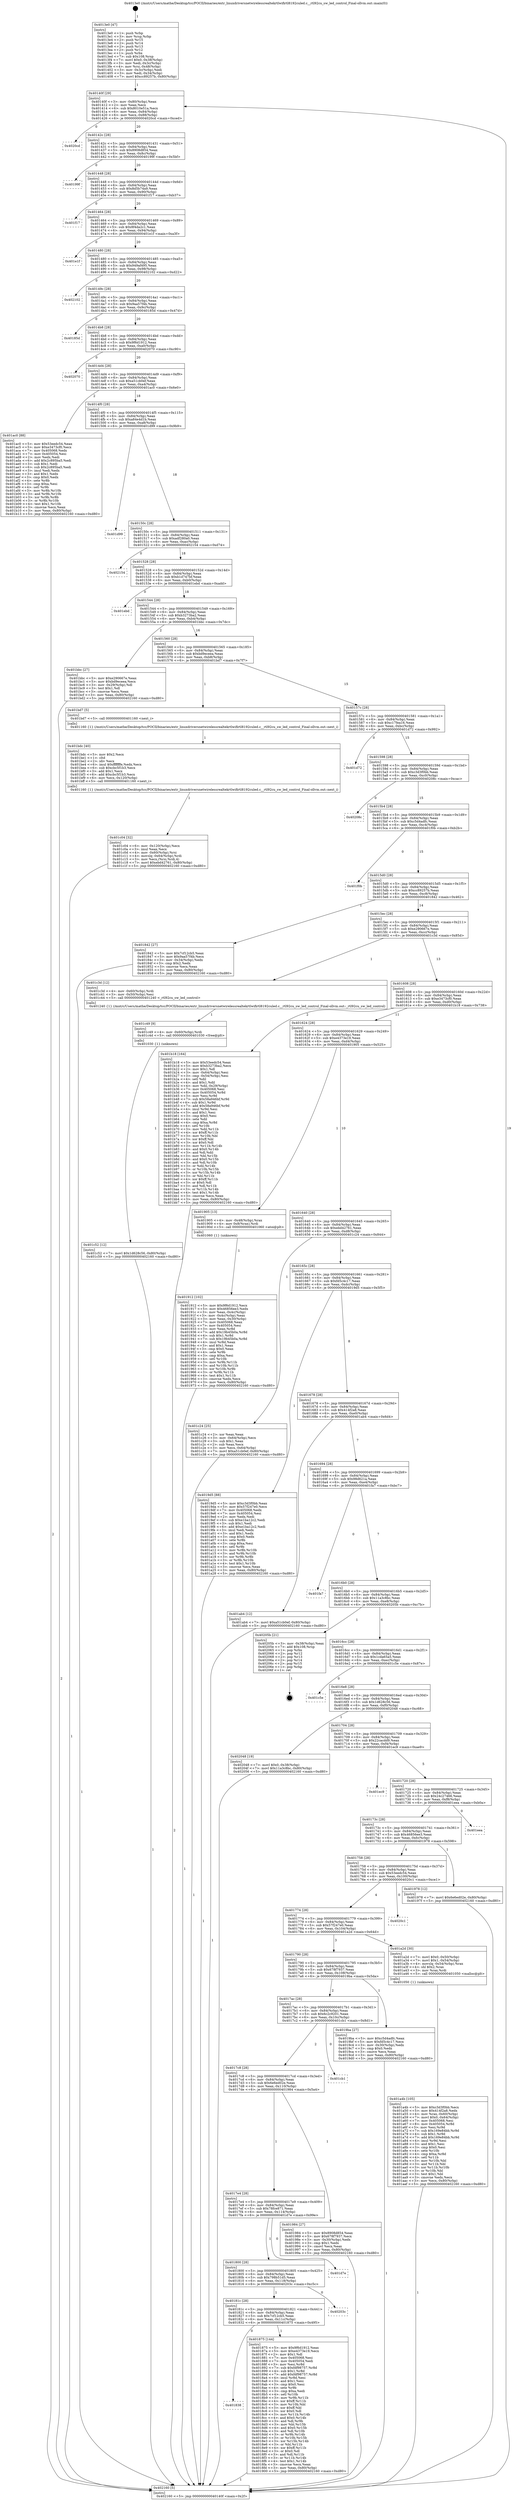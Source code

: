 digraph "0x4013e0" {
  label = "0x4013e0 (/mnt/c/Users/mathe/Desktop/tcc/POCII/binaries/extr_linuxdriversnetwirelessrealtekrtlwifirtl8192culed.c__rtl92cu_sw_led_control_Final-ollvm.out::main(0))"
  labelloc = "t"
  node[shape=record]

  Entry [label="",width=0.3,height=0.3,shape=circle,fillcolor=black,style=filled]
  "0x40140f" [label="{
     0x40140f [29]\l
     | [instrs]\l
     &nbsp;&nbsp;0x40140f \<+3\>: mov -0x80(%rbp),%eax\l
     &nbsp;&nbsp;0x401412 \<+2\>: mov %eax,%ecx\l
     &nbsp;&nbsp;0x401414 \<+6\>: sub $0x8010e51a,%ecx\l
     &nbsp;&nbsp;0x40141a \<+6\>: mov %eax,-0x84(%rbp)\l
     &nbsp;&nbsp;0x401420 \<+6\>: mov %ecx,-0x88(%rbp)\l
     &nbsp;&nbsp;0x401426 \<+6\>: je 00000000004020cd \<main+0xced\>\l
  }"]
  "0x4020cd" [label="{
     0x4020cd\l
  }", style=dashed]
  "0x40142c" [label="{
     0x40142c [28]\l
     | [instrs]\l
     &nbsp;&nbsp;0x40142c \<+5\>: jmp 0000000000401431 \<main+0x51\>\l
     &nbsp;&nbsp;0x401431 \<+6\>: mov -0x84(%rbp),%eax\l
     &nbsp;&nbsp;0x401437 \<+5\>: sub $0x8908d854,%eax\l
     &nbsp;&nbsp;0x40143c \<+6\>: mov %eax,-0x8c(%rbp)\l
     &nbsp;&nbsp;0x401442 \<+6\>: je 000000000040199f \<main+0x5bf\>\l
  }"]
  Exit [label="",width=0.3,height=0.3,shape=circle,fillcolor=black,style=filled,peripheries=2]
  "0x40199f" [label="{
     0x40199f\l
  }", style=dashed]
  "0x401448" [label="{
     0x401448 [28]\l
     | [instrs]\l
     &nbsp;&nbsp;0x401448 \<+5\>: jmp 000000000040144d \<main+0x6d\>\l
     &nbsp;&nbsp;0x40144d \<+6\>: mov -0x84(%rbp),%eax\l
     &nbsp;&nbsp;0x401453 \<+5\>: sub $0x8d5b74a9,%eax\l
     &nbsp;&nbsp;0x401458 \<+6\>: mov %eax,-0x90(%rbp)\l
     &nbsp;&nbsp;0x40145e \<+6\>: je 0000000000401f17 \<main+0xb37\>\l
  }"]
  "0x401c52" [label="{
     0x401c52 [12]\l
     | [instrs]\l
     &nbsp;&nbsp;0x401c52 \<+7\>: movl $0x1d628c56,-0x80(%rbp)\l
     &nbsp;&nbsp;0x401c59 \<+5\>: jmp 0000000000402160 \<main+0xd80\>\l
  }"]
  "0x401f17" [label="{
     0x401f17\l
  }", style=dashed]
  "0x401464" [label="{
     0x401464 [28]\l
     | [instrs]\l
     &nbsp;&nbsp;0x401464 \<+5\>: jmp 0000000000401469 \<main+0x89\>\l
     &nbsp;&nbsp;0x401469 \<+6\>: mov -0x84(%rbp),%eax\l
     &nbsp;&nbsp;0x40146f \<+5\>: sub $0x8f4da2c1,%eax\l
     &nbsp;&nbsp;0x401474 \<+6\>: mov %eax,-0x94(%rbp)\l
     &nbsp;&nbsp;0x40147a \<+6\>: je 0000000000401e1f \<main+0xa3f\>\l
  }"]
  "0x401c49" [label="{
     0x401c49 [9]\l
     | [instrs]\l
     &nbsp;&nbsp;0x401c49 \<+4\>: mov -0x60(%rbp),%rdi\l
     &nbsp;&nbsp;0x401c4d \<+5\>: call 0000000000401030 \<free@plt\>\l
     | [calls]\l
     &nbsp;&nbsp;0x401030 \{1\} (unknown)\l
  }"]
  "0x401e1f" [label="{
     0x401e1f\l
  }", style=dashed]
  "0x401480" [label="{
     0x401480 [28]\l
     | [instrs]\l
     &nbsp;&nbsp;0x401480 \<+5\>: jmp 0000000000401485 \<main+0xa5\>\l
     &nbsp;&nbsp;0x401485 \<+6\>: mov -0x84(%rbp),%eax\l
     &nbsp;&nbsp;0x40148b \<+5\>: sub $0x949af495,%eax\l
     &nbsp;&nbsp;0x401490 \<+6\>: mov %eax,-0x98(%rbp)\l
     &nbsp;&nbsp;0x401496 \<+6\>: je 0000000000402102 \<main+0xd22\>\l
  }"]
  "0x401c04" [label="{
     0x401c04 [32]\l
     | [instrs]\l
     &nbsp;&nbsp;0x401c04 \<+6\>: mov -0x120(%rbp),%ecx\l
     &nbsp;&nbsp;0x401c0a \<+3\>: imul %eax,%ecx\l
     &nbsp;&nbsp;0x401c0d \<+4\>: mov -0x60(%rbp),%rsi\l
     &nbsp;&nbsp;0x401c11 \<+4\>: movslq -0x64(%rbp),%rdi\l
     &nbsp;&nbsp;0x401c15 \<+3\>: mov %ecx,(%rsi,%rdi,4)\l
     &nbsp;&nbsp;0x401c18 \<+7\>: movl $0xebd42761,-0x80(%rbp)\l
     &nbsp;&nbsp;0x401c1f \<+5\>: jmp 0000000000402160 \<main+0xd80\>\l
  }"]
  "0x402102" [label="{
     0x402102\l
  }", style=dashed]
  "0x40149c" [label="{
     0x40149c [28]\l
     | [instrs]\l
     &nbsp;&nbsp;0x40149c \<+5\>: jmp 00000000004014a1 \<main+0xc1\>\l
     &nbsp;&nbsp;0x4014a1 \<+6\>: mov -0x84(%rbp),%eax\l
     &nbsp;&nbsp;0x4014a7 \<+5\>: sub $0x9aa57f4b,%eax\l
     &nbsp;&nbsp;0x4014ac \<+6\>: mov %eax,-0x9c(%rbp)\l
     &nbsp;&nbsp;0x4014b2 \<+6\>: je 000000000040185d \<main+0x47d\>\l
  }"]
  "0x401bdc" [label="{
     0x401bdc [40]\l
     | [instrs]\l
     &nbsp;&nbsp;0x401bdc \<+5\>: mov $0x2,%ecx\l
     &nbsp;&nbsp;0x401be1 \<+1\>: cltd\l
     &nbsp;&nbsp;0x401be2 \<+2\>: idiv %ecx\l
     &nbsp;&nbsp;0x401be4 \<+6\>: imul $0xfffffffe,%edx,%ecx\l
     &nbsp;&nbsp;0x401bea \<+6\>: sub $0xcbc5f1b3,%ecx\l
     &nbsp;&nbsp;0x401bf0 \<+3\>: add $0x1,%ecx\l
     &nbsp;&nbsp;0x401bf3 \<+6\>: add $0xcbc5f1b3,%ecx\l
     &nbsp;&nbsp;0x401bf9 \<+6\>: mov %ecx,-0x120(%rbp)\l
     &nbsp;&nbsp;0x401bff \<+5\>: call 0000000000401160 \<next_i\>\l
     | [calls]\l
     &nbsp;&nbsp;0x401160 \{1\} (/mnt/c/Users/mathe/Desktop/tcc/POCII/binaries/extr_linuxdriversnetwirelessrealtekrtlwifirtl8192culed.c__rtl92cu_sw_led_control_Final-ollvm.out::next_i)\l
  }"]
  "0x40185d" [label="{
     0x40185d\l
  }", style=dashed]
  "0x4014b8" [label="{
     0x4014b8 [28]\l
     | [instrs]\l
     &nbsp;&nbsp;0x4014b8 \<+5\>: jmp 00000000004014bd \<main+0xdd\>\l
     &nbsp;&nbsp;0x4014bd \<+6\>: mov -0x84(%rbp),%eax\l
     &nbsp;&nbsp;0x4014c3 \<+5\>: sub $0x9f6d1912,%eax\l
     &nbsp;&nbsp;0x4014c8 \<+6\>: mov %eax,-0xa0(%rbp)\l
     &nbsp;&nbsp;0x4014ce \<+6\>: je 0000000000402070 \<main+0xc90\>\l
  }"]
  "0x401a4b" [label="{
     0x401a4b [105]\l
     | [instrs]\l
     &nbsp;&nbsp;0x401a4b \<+5\>: mov $0xc3d3f0bb,%ecx\l
     &nbsp;&nbsp;0x401a50 \<+5\>: mov $0x414f2a8,%edx\l
     &nbsp;&nbsp;0x401a55 \<+4\>: mov %rax,-0x60(%rbp)\l
     &nbsp;&nbsp;0x401a59 \<+7\>: movl $0x0,-0x64(%rbp)\l
     &nbsp;&nbsp;0x401a60 \<+7\>: mov 0x405068,%esi\l
     &nbsp;&nbsp;0x401a67 \<+8\>: mov 0x405054,%r8d\l
     &nbsp;&nbsp;0x401a6f \<+3\>: mov %esi,%r9d\l
     &nbsp;&nbsp;0x401a72 \<+7\>: sub $0x169e84bb,%r9d\l
     &nbsp;&nbsp;0x401a79 \<+4\>: sub $0x1,%r9d\l
     &nbsp;&nbsp;0x401a7d \<+7\>: add $0x169e84bb,%r9d\l
     &nbsp;&nbsp;0x401a84 \<+4\>: imul %r9d,%esi\l
     &nbsp;&nbsp;0x401a88 \<+3\>: and $0x1,%esi\l
     &nbsp;&nbsp;0x401a8b \<+3\>: cmp $0x0,%esi\l
     &nbsp;&nbsp;0x401a8e \<+4\>: sete %r10b\l
     &nbsp;&nbsp;0x401a92 \<+4\>: cmp $0xa,%r8d\l
     &nbsp;&nbsp;0x401a96 \<+4\>: setl %r11b\l
     &nbsp;&nbsp;0x401a9a \<+3\>: mov %r10b,%bl\l
     &nbsp;&nbsp;0x401a9d \<+3\>: and %r11b,%bl\l
     &nbsp;&nbsp;0x401aa0 \<+3\>: xor %r11b,%r10b\l
     &nbsp;&nbsp;0x401aa3 \<+3\>: or %r10b,%bl\l
     &nbsp;&nbsp;0x401aa6 \<+3\>: test $0x1,%bl\l
     &nbsp;&nbsp;0x401aa9 \<+3\>: cmovne %edx,%ecx\l
     &nbsp;&nbsp;0x401aac \<+3\>: mov %ecx,-0x80(%rbp)\l
     &nbsp;&nbsp;0x401aaf \<+5\>: jmp 0000000000402160 \<main+0xd80\>\l
  }"]
  "0x402070" [label="{
     0x402070\l
  }", style=dashed]
  "0x4014d4" [label="{
     0x4014d4 [28]\l
     | [instrs]\l
     &nbsp;&nbsp;0x4014d4 \<+5\>: jmp 00000000004014d9 \<main+0xf9\>\l
     &nbsp;&nbsp;0x4014d9 \<+6\>: mov -0x84(%rbp),%eax\l
     &nbsp;&nbsp;0x4014df \<+5\>: sub $0xa51cb0ef,%eax\l
     &nbsp;&nbsp;0x4014e4 \<+6\>: mov %eax,-0xa4(%rbp)\l
     &nbsp;&nbsp;0x4014ea \<+6\>: je 0000000000401ac0 \<main+0x6e0\>\l
  }"]
  "0x401912" [label="{
     0x401912 [102]\l
     | [instrs]\l
     &nbsp;&nbsp;0x401912 \<+5\>: mov $0x9f6d1912,%ecx\l
     &nbsp;&nbsp;0x401917 \<+5\>: mov $0x46856ee3,%edx\l
     &nbsp;&nbsp;0x40191c \<+3\>: mov %eax,-0x4c(%rbp)\l
     &nbsp;&nbsp;0x40191f \<+3\>: mov -0x4c(%rbp),%eax\l
     &nbsp;&nbsp;0x401922 \<+3\>: mov %eax,-0x30(%rbp)\l
     &nbsp;&nbsp;0x401925 \<+7\>: mov 0x405068,%eax\l
     &nbsp;&nbsp;0x40192c \<+7\>: mov 0x405054,%esi\l
     &nbsp;&nbsp;0x401933 \<+3\>: mov %eax,%r8d\l
     &nbsp;&nbsp;0x401936 \<+7\>: add $0x19b45b0a,%r8d\l
     &nbsp;&nbsp;0x40193d \<+4\>: sub $0x1,%r8d\l
     &nbsp;&nbsp;0x401941 \<+7\>: sub $0x19b45b0a,%r8d\l
     &nbsp;&nbsp;0x401948 \<+4\>: imul %r8d,%eax\l
     &nbsp;&nbsp;0x40194c \<+3\>: and $0x1,%eax\l
     &nbsp;&nbsp;0x40194f \<+3\>: cmp $0x0,%eax\l
     &nbsp;&nbsp;0x401952 \<+4\>: sete %r9b\l
     &nbsp;&nbsp;0x401956 \<+3\>: cmp $0xa,%esi\l
     &nbsp;&nbsp;0x401959 \<+4\>: setl %r10b\l
     &nbsp;&nbsp;0x40195d \<+3\>: mov %r9b,%r11b\l
     &nbsp;&nbsp;0x401960 \<+3\>: and %r10b,%r11b\l
     &nbsp;&nbsp;0x401963 \<+3\>: xor %r10b,%r9b\l
     &nbsp;&nbsp;0x401966 \<+3\>: or %r9b,%r11b\l
     &nbsp;&nbsp;0x401969 \<+4\>: test $0x1,%r11b\l
     &nbsp;&nbsp;0x40196d \<+3\>: cmovne %edx,%ecx\l
     &nbsp;&nbsp;0x401970 \<+3\>: mov %ecx,-0x80(%rbp)\l
     &nbsp;&nbsp;0x401973 \<+5\>: jmp 0000000000402160 \<main+0xd80\>\l
  }"]
  "0x401ac0" [label="{
     0x401ac0 [88]\l
     | [instrs]\l
     &nbsp;&nbsp;0x401ac0 \<+5\>: mov $0x53eedc54,%eax\l
     &nbsp;&nbsp;0x401ac5 \<+5\>: mov $0xe3473cf0,%ecx\l
     &nbsp;&nbsp;0x401aca \<+7\>: mov 0x405068,%edx\l
     &nbsp;&nbsp;0x401ad1 \<+7\>: mov 0x405054,%esi\l
     &nbsp;&nbsp;0x401ad8 \<+2\>: mov %edx,%edi\l
     &nbsp;&nbsp;0x401ada \<+6\>: add $0x2c895ba5,%edi\l
     &nbsp;&nbsp;0x401ae0 \<+3\>: sub $0x1,%edi\l
     &nbsp;&nbsp;0x401ae3 \<+6\>: sub $0x2c895ba5,%edi\l
     &nbsp;&nbsp;0x401ae9 \<+3\>: imul %edi,%edx\l
     &nbsp;&nbsp;0x401aec \<+3\>: and $0x1,%edx\l
     &nbsp;&nbsp;0x401aef \<+3\>: cmp $0x0,%edx\l
     &nbsp;&nbsp;0x401af2 \<+4\>: sete %r8b\l
     &nbsp;&nbsp;0x401af6 \<+3\>: cmp $0xa,%esi\l
     &nbsp;&nbsp;0x401af9 \<+4\>: setl %r9b\l
     &nbsp;&nbsp;0x401afd \<+3\>: mov %r8b,%r10b\l
     &nbsp;&nbsp;0x401b00 \<+3\>: and %r9b,%r10b\l
     &nbsp;&nbsp;0x401b03 \<+3\>: xor %r9b,%r8b\l
     &nbsp;&nbsp;0x401b06 \<+3\>: or %r8b,%r10b\l
     &nbsp;&nbsp;0x401b09 \<+4\>: test $0x1,%r10b\l
     &nbsp;&nbsp;0x401b0d \<+3\>: cmovne %ecx,%eax\l
     &nbsp;&nbsp;0x401b10 \<+3\>: mov %eax,-0x80(%rbp)\l
     &nbsp;&nbsp;0x401b13 \<+5\>: jmp 0000000000402160 \<main+0xd80\>\l
  }"]
  "0x4014f0" [label="{
     0x4014f0 [28]\l
     | [instrs]\l
     &nbsp;&nbsp;0x4014f0 \<+5\>: jmp 00000000004014f5 \<main+0x115\>\l
     &nbsp;&nbsp;0x4014f5 \<+6\>: mov -0x84(%rbp),%eax\l
     &nbsp;&nbsp;0x4014fb \<+5\>: sub $0xa84e4d1b,%eax\l
     &nbsp;&nbsp;0x401500 \<+6\>: mov %eax,-0xa8(%rbp)\l
     &nbsp;&nbsp;0x401506 \<+6\>: je 0000000000401d99 \<main+0x9b9\>\l
  }"]
  "0x401838" [label="{
     0x401838\l
  }", style=dashed]
  "0x401d99" [label="{
     0x401d99\l
  }", style=dashed]
  "0x40150c" [label="{
     0x40150c [28]\l
     | [instrs]\l
     &nbsp;&nbsp;0x40150c \<+5\>: jmp 0000000000401511 \<main+0x131\>\l
     &nbsp;&nbsp;0x401511 \<+6\>: mov -0x84(%rbp),%eax\l
     &nbsp;&nbsp;0x401517 \<+5\>: sub $0xadf280a0,%eax\l
     &nbsp;&nbsp;0x40151c \<+6\>: mov %eax,-0xac(%rbp)\l
     &nbsp;&nbsp;0x401522 \<+6\>: je 0000000000402154 \<main+0xd74\>\l
  }"]
  "0x401875" [label="{
     0x401875 [144]\l
     | [instrs]\l
     &nbsp;&nbsp;0x401875 \<+5\>: mov $0x9f6d1912,%eax\l
     &nbsp;&nbsp;0x40187a \<+5\>: mov $0xe4373e19,%ecx\l
     &nbsp;&nbsp;0x40187f \<+2\>: mov $0x1,%dl\l
     &nbsp;&nbsp;0x401881 \<+7\>: mov 0x405068,%esi\l
     &nbsp;&nbsp;0x401888 \<+7\>: mov 0x405054,%edi\l
     &nbsp;&nbsp;0x40188f \<+3\>: mov %esi,%r8d\l
     &nbsp;&nbsp;0x401892 \<+7\>: sub $0xfdf98757,%r8d\l
     &nbsp;&nbsp;0x401899 \<+4\>: sub $0x1,%r8d\l
     &nbsp;&nbsp;0x40189d \<+7\>: add $0xfdf98757,%r8d\l
     &nbsp;&nbsp;0x4018a4 \<+4\>: imul %r8d,%esi\l
     &nbsp;&nbsp;0x4018a8 \<+3\>: and $0x1,%esi\l
     &nbsp;&nbsp;0x4018ab \<+3\>: cmp $0x0,%esi\l
     &nbsp;&nbsp;0x4018ae \<+4\>: sete %r9b\l
     &nbsp;&nbsp;0x4018b2 \<+3\>: cmp $0xa,%edi\l
     &nbsp;&nbsp;0x4018b5 \<+4\>: setl %r10b\l
     &nbsp;&nbsp;0x4018b9 \<+3\>: mov %r9b,%r11b\l
     &nbsp;&nbsp;0x4018bc \<+4\>: xor $0xff,%r11b\l
     &nbsp;&nbsp;0x4018c0 \<+3\>: mov %r10b,%bl\l
     &nbsp;&nbsp;0x4018c3 \<+3\>: xor $0xff,%bl\l
     &nbsp;&nbsp;0x4018c6 \<+3\>: xor $0x0,%dl\l
     &nbsp;&nbsp;0x4018c9 \<+3\>: mov %r11b,%r14b\l
     &nbsp;&nbsp;0x4018cc \<+4\>: and $0x0,%r14b\l
     &nbsp;&nbsp;0x4018d0 \<+3\>: and %dl,%r9b\l
     &nbsp;&nbsp;0x4018d3 \<+3\>: mov %bl,%r15b\l
     &nbsp;&nbsp;0x4018d6 \<+4\>: and $0x0,%r15b\l
     &nbsp;&nbsp;0x4018da \<+3\>: and %dl,%r10b\l
     &nbsp;&nbsp;0x4018dd \<+3\>: or %r9b,%r14b\l
     &nbsp;&nbsp;0x4018e0 \<+3\>: or %r10b,%r15b\l
     &nbsp;&nbsp;0x4018e3 \<+3\>: xor %r15b,%r14b\l
     &nbsp;&nbsp;0x4018e6 \<+3\>: or %bl,%r11b\l
     &nbsp;&nbsp;0x4018e9 \<+4\>: xor $0xff,%r11b\l
     &nbsp;&nbsp;0x4018ed \<+3\>: or $0x0,%dl\l
     &nbsp;&nbsp;0x4018f0 \<+3\>: and %dl,%r11b\l
     &nbsp;&nbsp;0x4018f3 \<+3\>: or %r11b,%r14b\l
     &nbsp;&nbsp;0x4018f6 \<+4\>: test $0x1,%r14b\l
     &nbsp;&nbsp;0x4018fa \<+3\>: cmovne %ecx,%eax\l
     &nbsp;&nbsp;0x4018fd \<+3\>: mov %eax,-0x80(%rbp)\l
     &nbsp;&nbsp;0x401900 \<+5\>: jmp 0000000000402160 \<main+0xd80\>\l
  }"]
  "0x402154" [label="{
     0x402154\l
  }", style=dashed]
  "0x401528" [label="{
     0x401528 [28]\l
     | [instrs]\l
     &nbsp;&nbsp;0x401528 \<+5\>: jmp 000000000040152d \<main+0x14d\>\l
     &nbsp;&nbsp;0x40152d \<+6\>: mov -0x84(%rbp),%eax\l
     &nbsp;&nbsp;0x401533 \<+5\>: sub $0xb1d747bf,%eax\l
     &nbsp;&nbsp;0x401538 \<+6\>: mov %eax,-0xb0(%rbp)\l
     &nbsp;&nbsp;0x40153e \<+6\>: je 0000000000401ebd \<main+0xadd\>\l
  }"]
  "0x40181c" [label="{
     0x40181c [28]\l
     | [instrs]\l
     &nbsp;&nbsp;0x40181c \<+5\>: jmp 0000000000401821 \<main+0x441\>\l
     &nbsp;&nbsp;0x401821 \<+6\>: mov -0x84(%rbp),%eax\l
     &nbsp;&nbsp;0x401827 \<+5\>: sub $0x7cf12cb5,%eax\l
     &nbsp;&nbsp;0x40182c \<+6\>: mov %eax,-0x11c(%rbp)\l
     &nbsp;&nbsp;0x401832 \<+6\>: je 0000000000401875 \<main+0x495\>\l
  }"]
  "0x401ebd" [label="{
     0x401ebd\l
  }", style=dashed]
  "0x401544" [label="{
     0x401544 [28]\l
     | [instrs]\l
     &nbsp;&nbsp;0x401544 \<+5\>: jmp 0000000000401549 \<main+0x169\>\l
     &nbsp;&nbsp;0x401549 \<+6\>: mov -0x84(%rbp),%eax\l
     &nbsp;&nbsp;0x40154f \<+5\>: sub $0xb3273ba2,%eax\l
     &nbsp;&nbsp;0x401554 \<+6\>: mov %eax,-0xb4(%rbp)\l
     &nbsp;&nbsp;0x40155a \<+6\>: je 0000000000401bbc \<main+0x7dc\>\l
  }"]
  "0x40203c" [label="{
     0x40203c\l
  }", style=dashed]
  "0x401bbc" [label="{
     0x401bbc [27]\l
     | [instrs]\l
     &nbsp;&nbsp;0x401bbc \<+5\>: mov $0xe290667e,%eax\l
     &nbsp;&nbsp;0x401bc1 \<+5\>: mov $0xbd9eceea,%ecx\l
     &nbsp;&nbsp;0x401bc6 \<+3\>: mov -0x29(%rbp),%dl\l
     &nbsp;&nbsp;0x401bc9 \<+3\>: test $0x1,%dl\l
     &nbsp;&nbsp;0x401bcc \<+3\>: cmovne %ecx,%eax\l
     &nbsp;&nbsp;0x401bcf \<+3\>: mov %eax,-0x80(%rbp)\l
     &nbsp;&nbsp;0x401bd2 \<+5\>: jmp 0000000000402160 \<main+0xd80\>\l
  }"]
  "0x401560" [label="{
     0x401560 [28]\l
     | [instrs]\l
     &nbsp;&nbsp;0x401560 \<+5\>: jmp 0000000000401565 \<main+0x185\>\l
     &nbsp;&nbsp;0x401565 \<+6\>: mov -0x84(%rbp),%eax\l
     &nbsp;&nbsp;0x40156b \<+5\>: sub $0xbd9eceea,%eax\l
     &nbsp;&nbsp;0x401570 \<+6\>: mov %eax,-0xb8(%rbp)\l
     &nbsp;&nbsp;0x401576 \<+6\>: je 0000000000401bd7 \<main+0x7f7\>\l
  }"]
  "0x401800" [label="{
     0x401800 [28]\l
     | [instrs]\l
     &nbsp;&nbsp;0x401800 \<+5\>: jmp 0000000000401805 \<main+0x425\>\l
     &nbsp;&nbsp;0x401805 \<+6\>: mov -0x84(%rbp),%eax\l
     &nbsp;&nbsp;0x40180b \<+5\>: sub $0x798b51d5,%eax\l
     &nbsp;&nbsp;0x401810 \<+6\>: mov %eax,-0x118(%rbp)\l
     &nbsp;&nbsp;0x401816 \<+6\>: je 000000000040203c \<main+0xc5c\>\l
  }"]
  "0x401bd7" [label="{
     0x401bd7 [5]\l
     | [instrs]\l
     &nbsp;&nbsp;0x401bd7 \<+5\>: call 0000000000401160 \<next_i\>\l
     | [calls]\l
     &nbsp;&nbsp;0x401160 \{1\} (/mnt/c/Users/mathe/Desktop/tcc/POCII/binaries/extr_linuxdriversnetwirelessrealtekrtlwifirtl8192culed.c__rtl92cu_sw_led_control_Final-ollvm.out::next_i)\l
  }"]
  "0x40157c" [label="{
     0x40157c [28]\l
     | [instrs]\l
     &nbsp;&nbsp;0x40157c \<+5\>: jmp 0000000000401581 \<main+0x1a1\>\l
     &nbsp;&nbsp;0x401581 \<+6\>: mov -0x84(%rbp),%eax\l
     &nbsp;&nbsp;0x401587 \<+5\>: sub $0xc17fea16,%eax\l
     &nbsp;&nbsp;0x40158c \<+6\>: mov %eax,-0xbc(%rbp)\l
     &nbsp;&nbsp;0x401592 \<+6\>: je 0000000000401d72 \<main+0x992\>\l
  }"]
  "0x401d7e" [label="{
     0x401d7e\l
  }", style=dashed]
  "0x401d72" [label="{
     0x401d72\l
  }", style=dashed]
  "0x401598" [label="{
     0x401598 [28]\l
     | [instrs]\l
     &nbsp;&nbsp;0x401598 \<+5\>: jmp 000000000040159d \<main+0x1bd\>\l
     &nbsp;&nbsp;0x40159d \<+6\>: mov -0x84(%rbp),%eax\l
     &nbsp;&nbsp;0x4015a3 \<+5\>: sub $0xc3d3f0bb,%eax\l
     &nbsp;&nbsp;0x4015a8 \<+6\>: mov %eax,-0xc0(%rbp)\l
     &nbsp;&nbsp;0x4015ae \<+6\>: je 000000000040208c \<main+0xcac\>\l
  }"]
  "0x4017e4" [label="{
     0x4017e4 [28]\l
     | [instrs]\l
     &nbsp;&nbsp;0x4017e4 \<+5\>: jmp 00000000004017e9 \<main+0x409\>\l
     &nbsp;&nbsp;0x4017e9 \<+6\>: mov -0x84(%rbp),%eax\l
     &nbsp;&nbsp;0x4017ef \<+5\>: sub $0x78fce871,%eax\l
     &nbsp;&nbsp;0x4017f4 \<+6\>: mov %eax,-0x114(%rbp)\l
     &nbsp;&nbsp;0x4017fa \<+6\>: je 0000000000401d7e \<main+0x99e\>\l
  }"]
  "0x40208c" [label="{
     0x40208c\l
  }", style=dashed]
  "0x4015b4" [label="{
     0x4015b4 [28]\l
     | [instrs]\l
     &nbsp;&nbsp;0x4015b4 \<+5\>: jmp 00000000004015b9 \<main+0x1d9\>\l
     &nbsp;&nbsp;0x4015b9 \<+6\>: mov -0x84(%rbp),%eax\l
     &nbsp;&nbsp;0x4015bf \<+5\>: sub $0xc5d4adfc,%eax\l
     &nbsp;&nbsp;0x4015c4 \<+6\>: mov %eax,-0xc4(%rbp)\l
     &nbsp;&nbsp;0x4015ca \<+6\>: je 0000000000401f0b \<main+0xb2b\>\l
  }"]
  "0x401984" [label="{
     0x401984 [27]\l
     | [instrs]\l
     &nbsp;&nbsp;0x401984 \<+5\>: mov $0x8908d854,%eax\l
     &nbsp;&nbsp;0x401989 \<+5\>: mov $0x678f7937,%ecx\l
     &nbsp;&nbsp;0x40198e \<+3\>: mov -0x30(%rbp),%edx\l
     &nbsp;&nbsp;0x401991 \<+3\>: cmp $0x1,%edx\l
     &nbsp;&nbsp;0x401994 \<+3\>: cmovl %ecx,%eax\l
     &nbsp;&nbsp;0x401997 \<+3\>: mov %eax,-0x80(%rbp)\l
     &nbsp;&nbsp;0x40199a \<+5\>: jmp 0000000000402160 \<main+0xd80\>\l
  }"]
  "0x401f0b" [label="{
     0x401f0b\l
  }", style=dashed]
  "0x4015d0" [label="{
     0x4015d0 [28]\l
     | [instrs]\l
     &nbsp;&nbsp;0x4015d0 \<+5\>: jmp 00000000004015d5 \<main+0x1f5\>\l
     &nbsp;&nbsp;0x4015d5 \<+6\>: mov -0x84(%rbp),%eax\l
     &nbsp;&nbsp;0x4015db \<+5\>: sub $0xcc89257b,%eax\l
     &nbsp;&nbsp;0x4015e0 \<+6\>: mov %eax,-0xc8(%rbp)\l
     &nbsp;&nbsp;0x4015e6 \<+6\>: je 0000000000401842 \<main+0x462\>\l
  }"]
  "0x4017c8" [label="{
     0x4017c8 [28]\l
     | [instrs]\l
     &nbsp;&nbsp;0x4017c8 \<+5\>: jmp 00000000004017cd \<main+0x3ed\>\l
     &nbsp;&nbsp;0x4017cd \<+6\>: mov -0x84(%rbp),%eax\l
     &nbsp;&nbsp;0x4017d3 \<+5\>: sub $0x6e6ed02e,%eax\l
     &nbsp;&nbsp;0x4017d8 \<+6\>: mov %eax,-0x110(%rbp)\l
     &nbsp;&nbsp;0x4017de \<+6\>: je 0000000000401984 \<main+0x5a4\>\l
  }"]
  "0x401842" [label="{
     0x401842 [27]\l
     | [instrs]\l
     &nbsp;&nbsp;0x401842 \<+5\>: mov $0x7cf12cb5,%eax\l
     &nbsp;&nbsp;0x401847 \<+5\>: mov $0x9aa57f4b,%ecx\l
     &nbsp;&nbsp;0x40184c \<+3\>: mov -0x34(%rbp),%edx\l
     &nbsp;&nbsp;0x40184f \<+3\>: cmp $0x2,%edx\l
     &nbsp;&nbsp;0x401852 \<+3\>: cmovne %ecx,%eax\l
     &nbsp;&nbsp;0x401855 \<+3\>: mov %eax,-0x80(%rbp)\l
     &nbsp;&nbsp;0x401858 \<+5\>: jmp 0000000000402160 \<main+0xd80\>\l
  }"]
  "0x4015ec" [label="{
     0x4015ec [28]\l
     | [instrs]\l
     &nbsp;&nbsp;0x4015ec \<+5\>: jmp 00000000004015f1 \<main+0x211\>\l
     &nbsp;&nbsp;0x4015f1 \<+6\>: mov -0x84(%rbp),%eax\l
     &nbsp;&nbsp;0x4015f7 \<+5\>: sub $0xe290667e,%eax\l
     &nbsp;&nbsp;0x4015fc \<+6\>: mov %eax,-0xcc(%rbp)\l
     &nbsp;&nbsp;0x401602 \<+6\>: je 0000000000401c3d \<main+0x85d\>\l
  }"]
  "0x402160" [label="{
     0x402160 [5]\l
     | [instrs]\l
     &nbsp;&nbsp;0x402160 \<+5\>: jmp 000000000040140f \<main+0x2f\>\l
  }"]
  "0x4013e0" [label="{
     0x4013e0 [47]\l
     | [instrs]\l
     &nbsp;&nbsp;0x4013e0 \<+1\>: push %rbp\l
     &nbsp;&nbsp;0x4013e1 \<+3\>: mov %rsp,%rbp\l
     &nbsp;&nbsp;0x4013e4 \<+2\>: push %r15\l
     &nbsp;&nbsp;0x4013e6 \<+2\>: push %r14\l
     &nbsp;&nbsp;0x4013e8 \<+2\>: push %r13\l
     &nbsp;&nbsp;0x4013ea \<+2\>: push %r12\l
     &nbsp;&nbsp;0x4013ec \<+1\>: push %rbx\l
     &nbsp;&nbsp;0x4013ed \<+7\>: sub $0x108,%rsp\l
     &nbsp;&nbsp;0x4013f4 \<+7\>: movl $0x0,-0x38(%rbp)\l
     &nbsp;&nbsp;0x4013fb \<+3\>: mov %edi,-0x3c(%rbp)\l
     &nbsp;&nbsp;0x4013fe \<+4\>: mov %rsi,-0x48(%rbp)\l
     &nbsp;&nbsp;0x401402 \<+3\>: mov -0x3c(%rbp),%edi\l
     &nbsp;&nbsp;0x401405 \<+3\>: mov %edi,-0x34(%rbp)\l
     &nbsp;&nbsp;0x401408 \<+7\>: movl $0xcc89257b,-0x80(%rbp)\l
  }"]
  "0x401cb1" [label="{
     0x401cb1\l
  }", style=dashed]
  "0x401c3d" [label="{
     0x401c3d [12]\l
     | [instrs]\l
     &nbsp;&nbsp;0x401c3d \<+4\>: mov -0x60(%rbp),%rdi\l
     &nbsp;&nbsp;0x401c41 \<+3\>: mov -0x50(%rbp),%esi\l
     &nbsp;&nbsp;0x401c44 \<+5\>: call 0000000000401240 \<_rtl92cu_sw_led_control\>\l
     | [calls]\l
     &nbsp;&nbsp;0x401240 \{1\} (/mnt/c/Users/mathe/Desktop/tcc/POCII/binaries/extr_linuxdriversnetwirelessrealtekrtlwifirtl8192culed.c__rtl92cu_sw_led_control_Final-ollvm.out::_rtl92cu_sw_led_control)\l
  }"]
  "0x401608" [label="{
     0x401608 [28]\l
     | [instrs]\l
     &nbsp;&nbsp;0x401608 \<+5\>: jmp 000000000040160d \<main+0x22d\>\l
     &nbsp;&nbsp;0x40160d \<+6\>: mov -0x84(%rbp),%eax\l
     &nbsp;&nbsp;0x401613 \<+5\>: sub $0xe3473cf0,%eax\l
     &nbsp;&nbsp;0x401618 \<+6\>: mov %eax,-0xd0(%rbp)\l
     &nbsp;&nbsp;0x40161e \<+6\>: je 0000000000401b18 \<main+0x738\>\l
  }"]
  "0x4017ac" [label="{
     0x4017ac [28]\l
     | [instrs]\l
     &nbsp;&nbsp;0x4017ac \<+5\>: jmp 00000000004017b1 \<main+0x3d1\>\l
     &nbsp;&nbsp;0x4017b1 \<+6\>: mov -0x84(%rbp),%eax\l
     &nbsp;&nbsp;0x4017b7 \<+5\>: sub $0x6c2c9201,%eax\l
     &nbsp;&nbsp;0x4017bc \<+6\>: mov %eax,-0x10c(%rbp)\l
     &nbsp;&nbsp;0x4017c2 \<+6\>: je 0000000000401cb1 \<main+0x8d1\>\l
  }"]
  "0x401b18" [label="{
     0x401b18 [164]\l
     | [instrs]\l
     &nbsp;&nbsp;0x401b18 \<+5\>: mov $0x53eedc54,%eax\l
     &nbsp;&nbsp;0x401b1d \<+5\>: mov $0xb3273ba2,%ecx\l
     &nbsp;&nbsp;0x401b22 \<+2\>: mov $0x1,%dl\l
     &nbsp;&nbsp;0x401b24 \<+3\>: mov -0x64(%rbp),%esi\l
     &nbsp;&nbsp;0x401b27 \<+3\>: cmp -0x54(%rbp),%esi\l
     &nbsp;&nbsp;0x401b2a \<+4\>: setl %dil\l
     &nbsp;&nbsp;0x401b2e \<+4\>: and $0x1,%dil\l
     &nbsp;&nbsp;0x401b32 \<+4\>: mov %dil,-0x29(%rbp)\l
     &nbsp;&nbsp;0x401b36 \<+7\>: mov 0x405068,%esi\l
     &nbsp;&nbsp;0x401b3d \<+8\>: mov 0x405054,%r8d\l
     &nbsp;&nbsp;0x401b45 \<+3\>: mov %esi,%r9d\l
     &nbsp;&nbsp;0x401b48 \<+7\>: sub $0x58a946bf,%r9d\l
     &nbsp;&nbsp;0x401b4f \<+4\>: sub $0x1,%r9d\l
     &nbsp;&nbsp;0x401b53 \<+7\>: add $0x58a946bf,%r9d\l
     &nbsp;&nbsp;0x401b5a \<+4\>: imul %r9d,%esi\l
     &nbsp;&nbsp;0x401b5e \<+3\>: and $0x1,%esi\l
     &nbsp;&nbsp;0x401b61 \<+3\>: cmp $0x0,%esi\l
     &nbsp;&nbsp;0x401b64 \<+4\>: sete %dil\l
     &nbsp;&nbsp;0x401b68 \<+4\>: cmp $0xa,%r8d\l
     &nbsp;&nbsp;0x401b6c \<+4\>: setl %r10b\l
     &nbsp;&nbsp;0x401b70 \<+3\>: mov %dil,%r11b\l
     &nbsp;&nbsp;0x401b73 \<+4\>: xor $0xff,%r11b\l
     &nbsp;&nbsp;0x401b77 \<+3\>: mov %r10b,%bl\l
     &nbsp;&nbsp;0x401b7a \<+3\>: xor $0xff,%bl\l
     &nbsp;&nbsp;0x401b7d \<+3\>: xor $0x0,%dl\l
     &nbsp;&nbsp;0x401b80 \<+3\>: mov %r11b,%r14b\l
     &nbsp;&nbsp;0x401b83 \<+4\>: and $0x0,%r14b\l
     &nbsp;&nbsp;0x401b87 \<+3\>: and %dl,%dil\l
     &nbsp;&nbsp;0x401b8a \<+3\>: mov %bl,%r15b\l
     &nbsp;&nbsp;0x401b8d \<+4\>: and $0x0,%r15b\l
     &nbsp;&nbsp;0x401b91 \<+3\>: and %dl,%r10b\l
     &nbsp;&nbsp;0x401b94 \<+3\>: or %dil,%r14b\l
     &nbsp;&nbsp;0x401b97 \<+3\>: or %r10b,%r15b\l
     &nbsp;&nbsp;0x401b9a \<+3\>: xor %r15b,%r14b\l
     &nbsp;&nbsp;0x401b9d \<+3\>: or %bl,%r11b\l
     &nbsp;&nbsp;0x401ba0 \<+4\>: xor $0xff,%r11b\l
     &nbsp;&nbsp;0x401ba4 \<+3\>: or $0x0,%dl\l
     &nbsp;&nbsp;0x401ba7 \<+3\>: and %dl,%r11b\l
     &nbsp;&nbsp;0x401baa \<+3\>: or %r11b,%r14b\l
     &nbsp;&nbsp;0x401bad \<+4\>: test $0x1,%r14b\l
     &nbsp;&nbsp;0x401bb1 \<+3\>: cmovne %ecx,%eax\l
     &nbsp;&nbsp;0x401bb4 \<+3\>: mov %eax,-0x80(%rbp)\l
     &nbsp;&nbsp;0x401bb7 \<+5\>: jmp 0000000000402160 \<main+0xd80\>\l
  }"]
  "0x401624" [label="{
     0x401624 [28]\l
     | [instrs]\l
     &nbsp;&nbsp;0x401624 \<+5\>: jmp 0000000000401629 \<main+0x249\>\l
     &nbsp;&nbsp;0x401629 \<+6\>: mov -0x84(%rbp),%eax\l
     &nbsp;&nbsp;0x40162f \<+5\>: sub $0xe4373e19,%eax\l
     &nbsp;&nbsp;0x401634 \<+6\>: mov %eax,-0xd4(%rbp)\l
     &nbsp;&nbsp;0x40163a \<+6\>: je 0000000000401905 \<main+0x525\>\l
  }"]
  "0x4019ba" [label="{
     0x4019ba [27]\l
     | [instrs]\l
     &nbsp;&nbsp;0x4019ba \<+5\>: mov $0xc5d4adfc,%eax\l
     &nbsp;&nbsp;0x4019bf \<+5\>: mov $0xfd5c4c17,%ecx\l
     &nbsp;&nbsp;0x4019c4 \<+3\>: mov -0x30(%rbp),%edx\l
     &nbsp;&nbsp;0x4019c7 \<+3\>: cmp $0x0,%edx\l
     &nbsp;&nbsp;0x4019ca \<+3\>: cmove %ecx,%eax\l
     &nbsp;&nbsp;0x4019cd \<+3\>: mov %eax,-0x80(%rbp)\l
     &nbsp;&nbsp;0x4019d0 \<+5\>: jmp 0000000000402160 \<main+0xd80\>\l
  }"]
  "0x401905" [label="{
     0x401905 [13]\l
     | [instrs]\l
     &nbsp;&nbsp;0x401905 \<+4\>: mov -0x48(%rbp),%rax\l
     &nbsp;&nbsp;0x401909 \<+4\>: mov 0x8(%rax),%rdi\l
     &nbsp;&nbsp;0x40190d \<+5\>: call 0000000000401060 \<atoi@plt\>\l
     | [calls]\l
     &nbsp;&nbsp;0x401060 \{1\} (unknown)\l
  }"]
  "0x401640" [label="{
     0x401640 [28]\l
     | [instrs]\l
     &nbsp;&nbsp;0x401640 \<+5\>: jmp 0000000000401645 \<main+0x265\>\l
     &nbsp;&nbsp;0x401645 \<+6\>: mov -0x84(%rbp),%eax\l
     &nbsp;&nbsp;0x40164b \<+5\>: sub $0xebd42761,%eax\l
     &nbsp;&nbsp;0x401650 \<+6\>: mov %eax,-0xd8(%rbp)\l
     &nbsp;&nbsp;0x401656 \<+6\>: je 0000000000401c24 \<main+0x844\>\l
  }"]
  "0x401790" [label="{
     0x401790 [28]\l
     | [instrs]\l
     &nbsp;&nbsp;0x401790 \<+5\>: jmp 0000000000401795 \<main+0x3b5\>\l
     &nbsp;&nbsp;0x401795 \<+6\>: mov -0x84(%rbp),%eax\l
     &nbsp;&nbsp;0x40179b \<+5\>: sub $0x678f7937,%eax\l
     &nbsp;&nbsp;0x4017a0 \<+6\>: mov %eax,-0x108(%rbp)\l
     &nbsp;&nbsp;0x4017a6 \<+6\>: je 00000000004019ba \<main+0x5da\>\l
  }"]
  "0x401c24" [label="{
     0x401c24 [25]\l
     | [instrs]\l
     &nbsp;&nbsp;0x401c24 \<+2\>: xor %eax,%eax\l
     &nbsp;&nbsp;0x401c26 \<+3\>: mov -0x64(%rbp),%ecx\l
     &nbsp;&nbsp;0x401c29 \<+3\>: sub $0x1,%eax\l
     &nbsp;&nbsp;0x401c2c \<+2\>: sub %eax,%ecx\l
     &nbsp;&nbsp;0x401c2e \<+3\>: mov %ecx,-0x64(%rbp)\l
     &nbsp;&nbsp;0x401c31 \<+7\>: movl $0xa51cb0ef,-0x80(%rbp)\l
     &nbsp;&nbsp;0x401c38 \<+5\>: jmp 0000000000402160 \<main+0xd80\>\l
  }"]
  "0x40165c" [label="{
     0x40165c [28]\l
     | [instrs]\l
     &nbsp;&nbsp;0x40165c \<+5\>: jmp 0000000000401661 \<main+0x281\>\l
     &nbsp;&nbsp;0x401661 \<+6\>: mov -0x84(%rbp),%eax\l
     &nbsp;&nbsp;0x401667 \<+5\>: sub $0xfd5c4c17,%eax\l
     &nbsp;&nbsp;0x40166c \<+6\>: mov %eax,-0xdc(%rbp)\l
     &nbsp;&nbsp;0x401672 \<+6\>: je 00000000004019d5 \<main+0x5f5\>\l
  }"]
  "0x401a2d" [label="{
     0x401a2d [30]\l
     | [instrs]\l
     &nbsp;&nbsp;0x401a2d \<+7\>: movl $0x0,-0x50(%rbp)\l
     &nbsp;&nbsp;0x401a34 \<+7\>: movl $0x1,-0x54(%rbp)\l
     &nbsp;&nbsp;0x401a3b \<+4\>: movslq -0x54(%rbp),%rax\l
     &nbsp;&nbsp;0x401a3f \<+4\>: shl $0x2,%rax\l
     &nbsp;&nbsp;0x401a43 \<+3\>: mov %rax,%rdi\l
     &nbsp;&nbsp;0x401a46 \<+5\>: call 0000000000401050 \<malloc@plt\>\l
     | [calls]\l
     &nbsp;&nbsp;0x401050 \{1\} (unknown)\l
  }"]
  "0x4019d5" [label="{
     0x4019d5 [88]\l
     | [instrs]\l
     &nbsp;&nbsp;0x4019d5 \<+5\>: mov $0xc3d3f0bb,%eax\l
     &nbsp;&nbsp;0x4019da \<+5\>: mov $0x57f247e0,%ecx\l
     &nbsp;&nbsp;0x4019df \<+7\>: mov 0x405068,%edx\l
     &nbsp;&nbsp;0x4019e6 \<+7\>: mov 0x405054,%esi\l
     &nbsp;&nbsp;0x4019ed \<+2\>: mov %edx,%edi\l
     &nbsp;&nbsp;0x4019ef \<+6\>: sub $0xe1ba12c2,%edi\l
     &nbsp;&nbsp;0x4019f5 \<+3\>: sub $0x1,%edi\l
     &nbsp;&nbsp;0x4019f8 \<+6\>: add $0xe1ba12c2,%edi\l
     &nbsp;&nbsp;0x4019fe \<+3\>: imul %edi,%edx\l
     &nbsp;&nbsp;0x401a01 \<+3\>: and $0x1,%edx\l
     &nbsp;&nbsp;0x401a04 \<+3\>: cmp $0x0,%edx\l
     &nbsp;&nbsp;0x401a07 \<+4\>: sete %r8b\l
     &nbsp;&nbsp;0x401a0b \<+3\>: cmp $0xa,%esi\l
     &nbsp;&nbsp;0x401a0e \<+4\>: setl %r9b\l
     &nbsp;&nbsp;0x401a12 \<+3\>: mov %r8b,%r10b\l
     &nbsp;&nbsp;0x401a15 \<+3\>: and %r9b,%r10b\l
     &nbsp;&nbsp;0x401a18 \<+3\>: xor %r9b,%r8b\l
     &nbsp;&nbsp;0x401a1b \<+3\>: or %r8b,%r10b\l
     &nbsp;&nbsp;0x401a1e \<+4\>: test $0x1,%r10b\l
     &nbsp;&nbsp;0x401a22 \<+3\>: cmovne %ecx,%eax\l
     &nbsp;&nbsp;0x401a25 \<+3\>: mov %eax,-0x80(%rbp)\l
     &nbsp;&nbsp;0x401a28 \<+5\>: jmp 0000000000402160 \<main+0xd80\>\l
  }"]
  "0x401678" [label="{
     0x401678 [28]\l
     | [instrs]\l
     &nbsp;&nbsp;0x401678 \<+5\>: jmp 000000000040167d \<main+0x29d\>\l
     &nbsp;&nbsp;0x40167d \<+6\>: mov -0x84(%rbp),%eax\l
     &nbsp;&nbsp;0x401683 \<+5\>: sub $0x414f2a8,%eax\l
     &nbsp;&nbsp;0x401688 \<+6\>: mov %eax,-0xe0(%rbp)\l
     &nbsp;&nbsp;0x40168e \<+6\>: je 0000000000401ab4 \<main+0x6d4\>\l
  }"]
  "0x401774" [label="{
     0x401774 [28]\l
     | [instrs]\l
     &nbsp;&nbsp;0x401774 \<+5\>: jmp 0000000000401779 \<main+0x399\>\l
     &nbsp;&nbsp;0x401779 \<+6\>: mov -0x84(%rbp),%eax\l
     &nbsp;&nbsp;0x40177f \<+5\>: sub $0x57f247e0,%eax\l
     &nbsp;&nbsp;0x401784 \<+6\>: mov %eax,-0x104(%rbp)\l
     &nbsp;&nbsp;0x40178a \<+6\>: je 0000000000401a2d \<main+0x64d\>\l
  }"]
  "0x401ab4" [label="{
     0x401ab4 [12]\l
     | [instrs]\l
     &nbsp;&nbsp;0x401ab4 \<+7\>: movl $0xa51cb0ef,-0x80(%rbp)\l
     &nbsp;&nbsp;0x401abb \<+5\>: jmp 0000000000402160 \<main+0xd80\>\l
  }"]
  "0x401694" [label="{
     0x401694 [28]\l
     | [instrs]\l
     &nbsp;&nbsp;0x401694 \<+5\>: jmp 0000000000401699 \<main+0x2b9\>\l
     &nbsp;&nbsp;0x401699 \<+6\>: mov -0x84(%rbp),%eax\l
     &nbsp;&nbsp;0x40169f \<+5\>: sub $0x98d621a,%eax\l
     &nbsp;&nbsp;0x4016a4 \<+6\>: mov %eax,-0xe4(%rbp)\l
     &nbsp;&nbsp;0x4016aa \<+6\>: je 0000000000401fa7 \<main+0xbc7\>\l
  }"]
  "0x4020c1" [label="{
     0x4020c1\l
  }", style=dashed]
  "0x401fa7" [label="{
     0x401fa7\l
  }", style=dashed]
  "0x4016b0" [label="{
     0x4016b0 [28]\l
     | [instrs]\l
     &nbsp;&nbsp;0x4016b0 \<+5\>: jmp 00000000004016b5 \<main+0x2d5\>\l
     &nbsp;&nbsp;0x4016b5 \<+6\>: mov -0x84(%rbp),%eax\l
     &nbsp;&nbsp;0x4016bb \<+5\>: sub $0x11a3c8bc,%eax\l
     &nbsp;&nbsp;0x4016c0 \<+6\>: mov %eax,-0xe8(%rbp)\l
     &nbsp;&nbsp;0x4016c6 \<+6\>: je 000000000040205b \<main+0xc7b\>\l
  }"]
  "0x401758" [label="{
     0x401758 [28]\l
     | [instrs]\l
     &nbsp;&nbsp;0x401758 \<+5\>: jmp 000000000040175d \<main+0x37d\>\l
     &nbsp;&nbsp;0x40175d \<+6\>: mov -0x84(%rbp),%eax\l
     &nbsp;&nbsp;0x401763 \<+5\>: sub $0x53eedc54,%eax\l
     &nbsp;&nbsp;0x401768 \<+6\>: mov %eax,-0x100(%rbp)\l
     &nbsp;&nbsp;0x40176e \<+6\>: je 00000000004020c1 \<main+0xce1\>\l
  }"]
  "0x40205b" [label="{
     0x40205b [21]\l
     | [instrs]\l
     &nbsp;&nbsp;0x40205b \<+3\>: mov -0x38(%rbp),%eax\l
     &nbsp;&nbsp;0x40205e \<+7\>: add $0x108,%rsp\l
     &nbsp;&nbsp;0x402065 \<+1\>: pop %rbx\l
     &nbsp;&nbsp;0x402066 \<+2\>: pop %r12\l
     &nbsp;&nbsp;0x402068 \<+2\>: pop %r13\l
     &nbsp;&nbsp;0x40206a \<+2\>: pop %r14\l
     &nbsp;&nbsp;0x40206c \<+2\>: pop %r15\l
     &nbsp;&nbsp;0x40206e \<+1\>: pop %rbp\l
     &nbsp;&nbsp;0x40206f \<+1\>: ret\l
  }"]
  "0x4016cc" [label="{
     0x4016cc [28]\l
     | [instrs]\l
     &nbsp;&nbsp;0x4016cc \<+5\>: jmp 00000000004016d1 \<main+0x2f1\>\l
     &nbsp;&nbsp;0x4016d1 \<+6\>: mov -0x84(%rbp),%eax\l
     &nbsp;&nbsp;0x4016d7 \<+5\>: sub $0x1cda65a5,%eax\l
     &nbsp;&nbsp;0x4016dc \<+6\>: mov %eax,-0xec(%rbp)\l
     &nbsp;&nbsp;0x4016e2 \<+6\>: je 0000000000401c5e \<main+0x87e\>\l
  }"]
  "0x401978" [label="{
     0x401978 [12]\l
     | [instrs]\l
     &nbsp;&nbsp;0x401978 \<+7\>: movl $0x6e6ed02e,-0x80(%rbp)\l
     &nbsp;&nbsp;0x40197f \<+5\>: jmp 0000000000402160 \<main+0xd80\>\l
  }"]
  "0x401c5e" [label="{
     0x401c5e\l
  }", style=dashed]
  "0x4016e8" [label="{
     0x4016e8 [28]\l
     | [instrs]\l
     &nbsp;&nbsp;0x4016e8 \<+5\>: jmp 00000000004016ed \<main+0x30d\>\l
     &nbsp;&nbsp;0x4016ed \<+6\>: mov -0x84(%rbp),%eax\l
     &nbsp;&nbsp;0x4016f3 \<+5\>: sub $0x1d628c56,%eax\l
     &nbsp;&nbsp;0x4016f8 \<+6\>: mov %eax,-0xf0(%rbp)\l
     &nbsp;&nbsp;0x4016fe \<+6\>: je 0000000000402048 \<main+0xc68\>\l
  }"]
  "0x40173c" [label="{
     0x40173c [28]\l
     | [instrs]\l
     &nbsp;&nbsp;0x40173c \<+5\>: jmp 0000000000401741 \<main+0x361\>\l
     &nbsp;&nbsp;0x401741 \<+6\>: mov -0x84(%rbp),%eax\l
     &nbsp;&nbsp;0x401747 \<+5\>: sub $0x46856ee3,%eax\l
     &nbsp;&nbsp;0x40174c \<+6\>: mov %eax,-0xfc(%rbp)\l
     &nbsp;&nbsp;0x401752 \<+6\>: je 0000000000401978 \<main+0x598\>\l
  }"]
  "0x402048" [label="{
     0x402048 [19]\l
     | [instrs]\l
     &nbsp;&nbsp;0x402048 \<+7\>: movl $0x0,-0x38(%rbp)\l
     &nbsp;&nbsp;0x40204f \<+7\>: movl $0x11a3c8bc,-0x80(%rbp)\l
     &nbsp;&nbsp;0x402056 \<+5\>: jmp 0000000000402160 \<main+0xd80\>\l
  }"]
  "0x401704" [label="{
     0x401704 [28]\l
     | [instrs]\l
     &nbsp;&nbsp;0x401704 \<+5\>: jmp 0000000000401709 \<main+0x329\>\l
     &nbsp;&nbsp;0x401709 \<+6\>: mov -0x84(%rbp),%eax\l
     &nbsp;&nbsp;0x40170f \<+5\>: sub $0x22cacdd9,%eax\l
     &nbsp;&nbsp;0x401714 \<+6\>: mov %eax,-0xf4(%rbp)\l
     &nbsp;&nbsp;0x40171a \<+6\>: je 0000000000401ec9 \<main+0xae9\>\l
  }"]
  "0x401eea" [label="{
     0x401eea\l
  }", style=dashed]
  "0x401ec9" [label="{
     0x401ec9\l
  }", style=dashed]
  "0x401720" [label="{
     0x401720 [28]\l
     | [instrs]\l
     &nbsp;&nbsp;0x401720 \<+5\>: jmp 0000000000401725 \<main+0x345\>\l
     &nbsp;&nbsp;0x401725 \<+6\>: mov -0x84(%rbp),%eax\l
     &nbsp;&nbsp;0x40172b \<+5\>: sub $0x24c27466,%eax\l
     &nbsp;&nbsp;0x401730 \<+6\>: mov %eax,-0xf8(%rbp)\l
     &nbsp;&nbsp;0x401736 \<+6\>: je 0000000000401eea \<main+0xb0a\>\l
  }"]
  Entry -> "0x4013e0" [label=" 1"]
  "0x40140f" -> "0x4020cd" [label=" 0"]
  "0x40140f" -> "0x40142c" [label=" 20"]
  "0x40205b" -> Exit [label=" 1"]
  "0x40142c" -> "0x40199f" [label=" 0"]
  "0x40142c" -> "0x401448" [label=" 20"]
  "0x402048" -> "0x402160" [label=" 1"]
  "0x401448" -> "0x401f17" [label=" 0"]
  "0x401448" -> "0x401464" [label=" 20"]
  "0x401c52" -> "0x402160" [label=" 1"]
  "0x401464" -> "0x401e1f" [label=" 0"]
  "0x401464" -> "0x401480" [label=" 20"]
  "0x401c49" -> "0x401c52" [label=" 1"]
  "0x401480" -> "0x402102" [label=" 0"]
  "0x401480" -> "0x40149c" [label=" 20"]
  "0x401c3d" -> "0x401c49" [label=" 1"]
  "0x40149c" -> "0x40185d" [label=" 0"]
  "0x40149c" -> "0x4014b8" [label=" 20"]
  "0x401c24" -> "0x402160" [label=" 1"]
  "0x4014b8" -> "0x402070" [label=" 0"]
  "0x4014b8" -> "0x4014d4" [label=" 20"]
  "0x401c04" -> "0x402160" [label=" 1"]
  "0x4014d4" -> "0x401ac0" [label=" 2"]
  "0x4014d4" -> "0x4014f0" [label=" 18"]
  "0x401bdc" -> "0x401c04" [label=" 1"]
  "0x4014f0" -> "0x401d99" [label=" 0"]
  "0x4014f0" -> "0x40150c" [label=" 18"]
  "0x401bd7" -> "0x401bdc" [label=" 1"]
  "0x40150c" -> "0x402154" [label=" 0"]
  "0x40150c" -> "0x401528" [label=" 18"]
  "0x401bbc" -> "0x402160" [label=" 2"]
  "0x401528" -> "0x401ebd" [label=" 0"]
  "0x401528" -> "0x401544" [label=" 18"]
  "0x401ac0" -> "0x402160" [label=" 2"]
  "0x401544" -> "0x401bbc" [label=" 2"]
  "0x401544" -> "0x401560" [label=" 16"]
  "0x401ab4" -> "0x402160" [label=" 1"]
  "0x401560" -> "0x401bd7" [label=" 1"]
  "0x401560" -> "0x40157c" [label=" 15"]
  "0x401a2d" -> "0x401a4b" [label=" 1"]
  "0x40157c" -> "0x401d72" [label=" 0"]
  "0x40157c" -> "0x401598" [label=" 15"]
  "0x4019d5" -> "0x402160" [label=" 1"]
  "0x401598" -> "0x40208c" [label=" 0"]
  "0x401598" -> "0x4015b4" [label=" 15"]
  "0x401984" -> "0x402160" [label=" 1"]
  "0x4015b4" -> "0x401f0b" [label=" 0"]
  "0x4015b4" -> "0x4015d0" [label=" 15"]
  "0x401978" -> "0x402160" [label=" 1"]
  "0x4015d0" -> "0x401842" [label=" 1"]
  "0x4015d0" -> "0x4015ec" [label=" 14"]
  "0x401842" -> "0x402160" [label=" 1"]
  "0x4013e0" -> "0x40140f" [label=" 1"]
  "0x402160" -> "0x40140f" [label=" 19"]
  "0x401905" -> "0x401912" [label=" 1"]
  "0x4015ec" -> "0x401c3d" [label=" 1"]
  "0x4015ec" -> "0x401608" [label=" 13"]
  "0x401875" -> "0x402160" [label=" 1"]
  "0x401608" -> "0x401b18" [label=" 2"]
  "0x401608" -> "0x401624" [label=" 11"]
  "0x40181c" -> "0x401875" [label=" 1"]
  "0x401624" -> "0x401905" [label=" 1"]
  "0x401624" -> "0x401640" [label=" 10"]
  "0x401b18" -> "0x402160" [label=" 2"]
  "0x401640" -> "0x401c24" [label=" 1"]
  "0x401640" -> "0x40165c" [label=" 9"]
  "0x401800" -> "0x40203c" [label=" 0"]
  "0x40165c" -> "0x4019d5" [label=" 1"]
  "0x40165c" -> "0x401678" [label=" 8"]
  "0x401a4b" -> "0x402160" [label=" 1"]
  "0x401678" -> "0x401ab4" [label=" 1"]
  "0x401678" -> "0x401694" [label=" 7"]
  "0x4017e4" -> "0x401d7e" [label=" 0"]
  "0x401694" -> "0x401fa7" [label=" 0"]
  "0x401694" -> "0x4016b0" [label=" 7"]
  "0x4019ba" -> "0x402160" [label=" 1"]
  "0x4016b0" -> "0x40205b" [label=" 1"]
  "0x4016b0" -> "0x4016cc" [label=" 6"]
  "0x4017c8" -> "0x401984" [label=" 1"]
  "0x4016cc" -> "0x401c5e" [label=" 0"]
  "0x4016cc" -> "0x4016e8" [label=" 6"]
  "0x401912" -> "0x402160" [label=" 1"]
  "0x4016e8" -> "0x402048" [label=" 1"]
  "0x4016e8" -> "0x401704" [label=" 5"]
  "0x4017ac" -> "0x401cb1" [label=" 0"]
  "0x401704" -> "0x401ec9" [label=" 0"]
  "0x401704" -> "0x401720" [label=" 5"]
  "0x40181c" -> "0x401838" [label=" 0"]
  "0x401720" -> "0x401eea" [label=" 0"]
  "0x401720" -> "0x40173c" [label=" 5"]
  "0x4017ac" -> "0x4017c8" [label=" 2"]
  "0x40173c" -> "0x401978" [label=" 1"]
  "0x40173c" -> "0x401758" [label=" 4"]
  "0x4017c8" -> "0x4017e4" [label=" 1"]
  "0x401758" -> "0x4020c1" [label=" 0"]
  "0x401758" -> "0x401774" [label=" 4"]
  "0x4017e4" -> "0x401800" [label=" 1"]
  "0x401774" -> "0x401a2d" [label=" 1"]
  "0x401774" -> "0x401790" [label=" 3"]
  "0x401800" -> "0x40181c" [label=" 1"]
  "0x401790" -> "0x4019ba" [label=" 1"]
  "0x401790" -> "0x4017ac" [label=" 2"]
}
